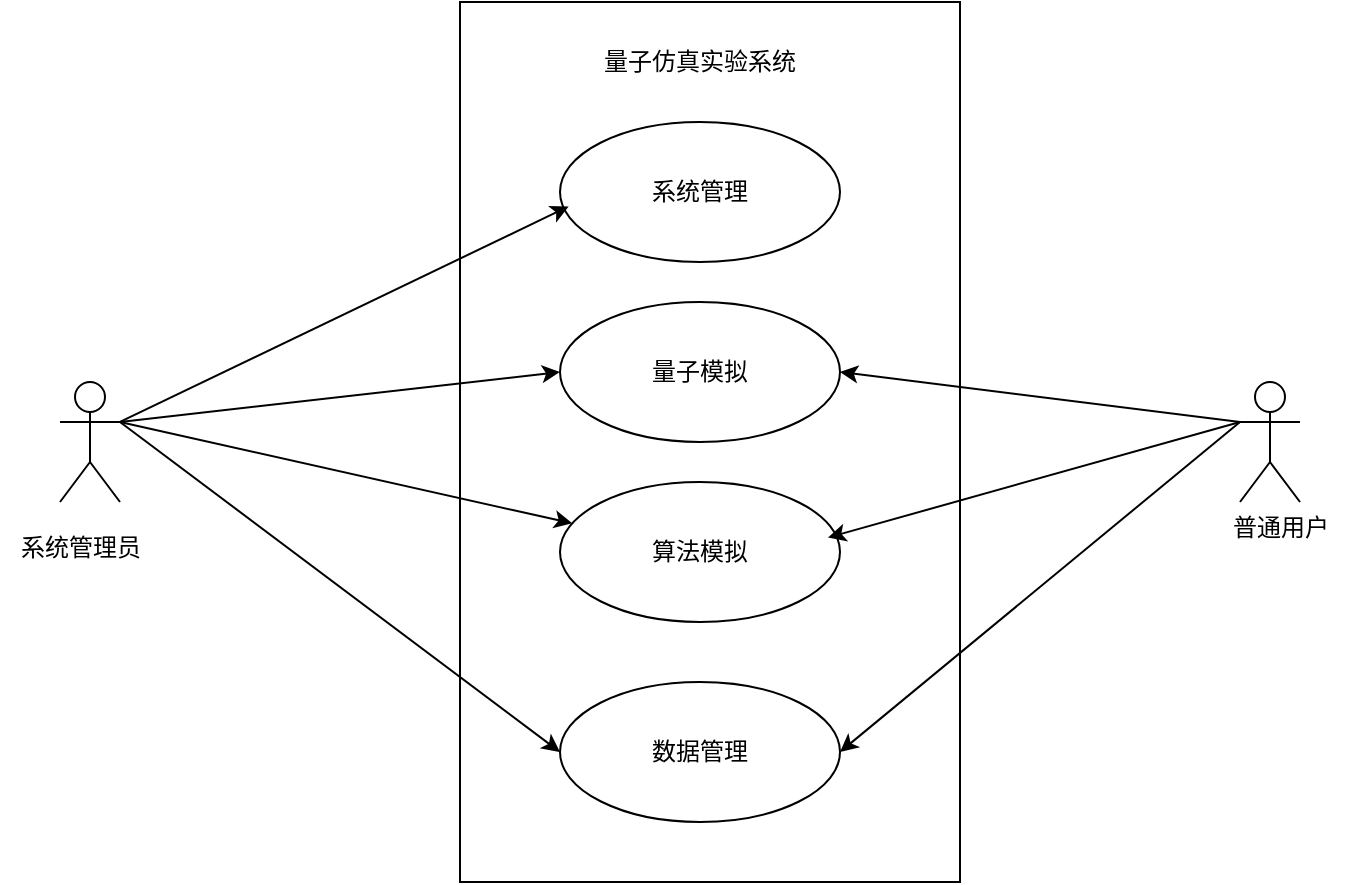 <mxfile version="27.0.3">
  <diagram name="第 1 页" id="k3ZfNU9zJYXyTW3TGclp">
    <mxGraphModel dx="1042" dy="570" grid="1" gridSize="10" guides="1" tooltips="1" connect="1" arrows="1" fold="1" page="1" pageScale="1" pageWidth="827" pageHeight="1169" math="0" shadow="0">
      <root>
        <mxCell id="0" />
        <mxCell id="1" parent="0" />
        <mxCell id="10AEJ8Y7CU0zdf3qMV4C-3" value="" style="rounded=0;whiteSpace=wrap;html=1;" parent="1" vertex="1">
          <mxGeometry x="330" y="110" width="250" height="440" as="geometry" />
        </mxCell>
        <mxCell id="10AEJ8Y7CU0zdf3qMV4C-4" value="量子仿真实验系统" style="text;strokeColor=none;align=center;fillColor=none;html=1;verticalAlign=middle;whiteSpace=wrap;rounded=0;" parent="1" vertex="1">
          <mxGeometry x="400" y="130" width="100" height="20" as="geometry" />
        </mxCell>
        <mxCell id="PkQ2wcyarcs-Z49Vwz0M-8" style="rounded=0;orthogonalLoop=1;jettySize=auto;html=1;exitX=1;exitY=0.333;exitDx=0;exitDy=0;exitPerimeter=0;entryX=0;entryY=0.5;entryDx=0;entryDy=0;" edge="1" parent="1" source="10AEJ8Y7CU0zdf3qMV4C-5" target="PkQ2wcyarcs-Z49Vwz0M-3">
          <mxGeometry relative="1" as="geometry" />
        </mxCell>
        <mxCell id="PkQ2wcyarcs-Z49Vwz0M-10" style="rounded=0;orthogonalLoop=1;jettySize=auto;html=1;exitX=1;exitY=0.333;exitDx=0;exitDy=0;exitPerimeter=0;" edge="1" parent="1" source="10AEJ8Y7CU0zdf3qMV4C-5" target="PkQ2wcyarcs-Z49Vwz0M-4">
          <mxGeometry relative="1" as="geometry" />
        </mxCell>
        <mxCell id="PkQ2wcyarcs-Z49Vwz0M-11" style="rounded=0;orthogonalLoop=1;jettySize=auto;html=1;exitX=1;exitY=0.333;exitDx=0;exitDy=0;exitPerimeter=0;entryX=0;entryY=0.5;entryDx=0;entryDy=0;" edge="1" parent="1" source="10AEJ8Y7CU0zdf3qMV4C-5" target="PkQ2wcyarcs-Z49Vwz0M-5">
          <mxGeometry relative="1" as="geometry" />
        </mxCell>
        <object label="Actor" id="10AEJ8Y7CU0zdf3qMV4C-5">
          <mxCell style="shape=umlActor;verticalLabelPosition=bottom;verticalAlign=top;metaEdit=0;html=1;fontColor=none;noLabel=1;" parent="1" vertex="1">
            <mxGeometry x="130" y="300" width="30" height="60" as="geometry" />
          </mxCell>
        </object>
        <mxCell id="PkQ2wcyarcs-Z49Vwz0M-15" style="rounded=0;orthogonalLoop=1;jettySize=auto;html=1;exitX=0;exitY=0.333;exitDx=0;exitDy=0;exitPerimeter=0;entryX=1;entryY=0.5;entryDx=0;entryDy=0;" edge="1" parent="1" source="10AEJ8Y7CU0zdf3qMV4C-6" target="PkQ2wcyarcs-Z49Vwz0M-3">
          <mxGeometry relative="1" as="geometry" />
        </mxCell>
        <mxCell id="PkQ2wcyarcs-Z49Vwz0M-17" style="rounded=0;orthogonalLoop=1;jettySize=auto;html=1;exitX=0;exitY=0.333;exitDx=0;exitDy=0;exitPerimeter=0;entryX=1;entryY=0.5;entryDx=0;entryDy=0;" edge="1" parent="1" source="10AEJ8Y7CU0zdf3qMV4C-6" target="PkQ2wcyarcs-Z49Vwz0M-5">
          <mxGeometry relative="1" as="geometry" />
        </mxCell>
        <mxCell id="10AEJ8Y7CU0zdf3qMV4C-6" value="Actor" style="shape=umlActor;verticalLabelPosition=bottom;verticalAlign=top;html=1;fontColor=none;noLabel=1;" parent="1" vertex="1">
          <mxGeometry x="720" y="300" width="30" height="60" as="geometry" />
        </mxCell>
        <mxCell id="PkQ2wcyarcs-Z49Vwz0M-2" value="系统管理" style="ellipse;whiteSpace=wrap;html=1;" vertex="1" parent="1">
          <mxGeometry x="380" y="170" width="140" height="70" as="geometry" />
        </mxCell>
        <mxCell id="PkQ2wcyarcs-Z49Vwz0M-3" value="量子模拟" style="ellipse;whiteSpace=wrap;html=1;" vertex="1" parent="1">
          <mxGeometry x="380" y="260" width="140" height="70" as="geometry" />
        </mxCell>
        <mxCell id="PkQ2wcyarcs-Z49Vwz0M-4" value="算法模拟" style="ellipse;whiteSpace=wrap;html=1;" vertex="1" parent="1">
          <mxGeometry x="380" y="350" width="140" height="70" as="geometry" />
        </mxCell>
        <mxCell id="PkQ2wcyarcs-Z49Vwz0M-5" value="数据管理" style="ellipse;whiteSpace=wrap;html=1;" vertex="1" parent="1">
          <mxGeometry x="380" y="450" width="140" height="70" as="geometry" />
        </mxCell>
        <mxCell id="PkQ2wcyarcs-Z49Vwz0M-7" style="rounded=0;orthogonalLoop=1;jettySize=auto;html=1;exitX=1;exitY=0.333;exitDx=0;exitDy=0;exitPerimeter=0;entryX=0.031;entryY=0.603;entryDx=0;entryDy=0;entryPerimeter=0;" edge="1" parent="1" source="10AEJ8Y7CU0zdf3qMV4C-5" target="PkQ2wcyarcs-Z49Vwz0M-2">
          <mxGeometry relative="1" as="geometry" />
        </mxCell>
        <mxCell id="PkQ2wcyarcs-Z49Vwz0M-12" value="系统管理员" style="text;html=1;align=center;verticalAlign=middle;resizable=0;points=[];autosize=1;strokeColor=none;fillColor=none;" vertex="1" parent="1">
          <mxGeometry x="100" y="368" width="80" height="30" as="geometry" />
        </mxCell>
        <mxCell id="PkQ2wcyarcs-Z49Vwz0M-14" value="普通用户" style="text;html=1;align=center;verticalAlign=middle;resizable=0;points=[];autosize=1;strokeColor=none;fillColor=none;" vertex="1" parent="1">
          <mxGeometry x="705" y="358" width="70" height="30" as="geometry" />
        </mxCell>
        <mxCell id="PkQ2wcyarcs-Z49Vwz0M-16" style="rounded=0;orthogonalLoop=1;jettySize=auto;html=1;entryX=0.957;entryY=0.397;entryDx=0;entryDy=0;entryPerimeter=0;" edge="1" parent="1" target="PkQ2wcyarcs-Z49Vwz0M-4">
          <mxGeometry relative="1" as="geometry">
            <mxPoint x="720" y="320" as="sourcePoint" />
          </mxGeometry>
        </mxCell>
      </root>
    </mxGraphModel>
  </diagram>
</mxfile>

